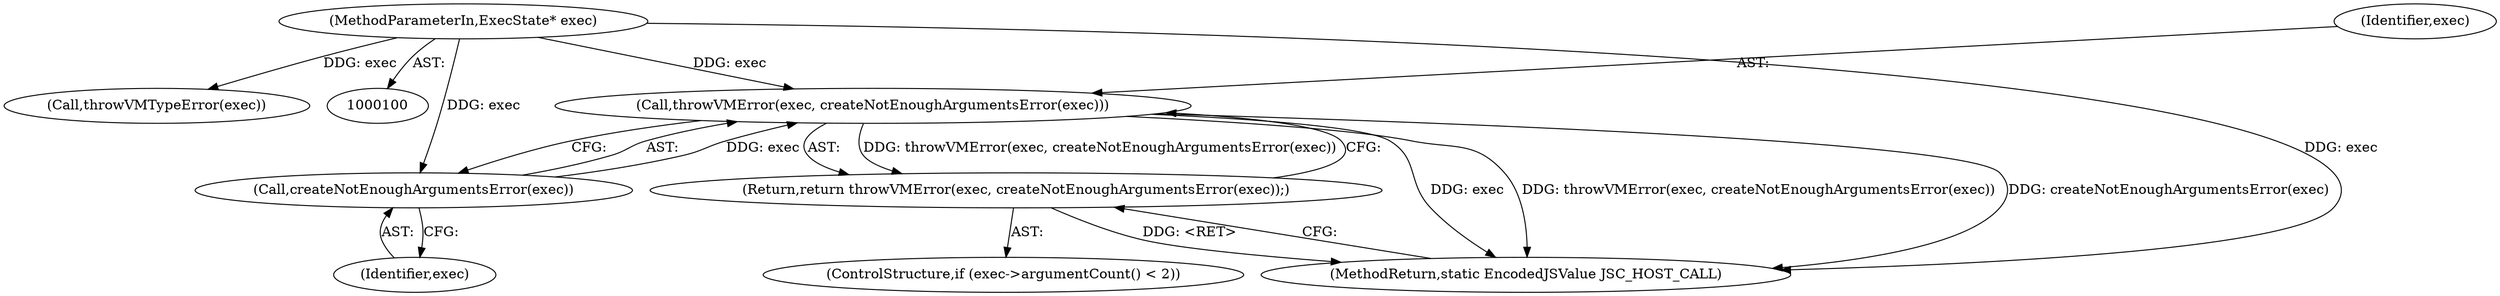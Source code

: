 digraph "0_Chrome_b944f670bb7a8a919daac497a4ea0536c954c201_42@pointer" {
"1000132" [label="(Call,throwVMError(exec, createNotEnoughArgumentsError(exec)))"];
"1000134" [label="(Call,createNotEnoughArgumentsError(exec))"];
"1000101" [label="(MethodParameterIn,ExecState* exec)"];
"1000131" [label="(Return,return throwVMError(exec, createNotEnoughArgumentsError(exec));)"];
"1000135" [label="(Identifier,exec)"];
"1000113" [label="(Call,throwVMTypeError(exec))"];
"1000131" [label="(Return,return throwVMError(exec, createNotEnoughArgumentsError(exec));)"];
"1000134" [label="(Call,createNotEnoughArgumentsError(exec))"];
"1000101" [label="(MethodParameterIn,ExecState* exec)"];
"1000133" [label="(Identifier,exec)"];
"1000154" [label="(MethodReturn,static EncodedJSValue JSC_HOST_CALL)"];
"1000132" [label="(Call,throwVMError(exec, createNotEnoughArgumentsError(exec)))"];
"1000127" [label="(ControlStructure,if (exec->argumentCount() < 2))"];
"1000132" -> "1000131"  [label="AST: "];
"1000132" -> "1000134"  [label="CFG: "];
"1000133" -> "1000132"  [label="AST: "];
"1000134" -> "1000132"  [label="AST: "];
"1000131" -> "1000132"  [label="CFG: "];
"1000132" -> "1000154"  [label="DDG: exec"];
"1000132" -> "1000154"  [label="DDG: throwVMError(exec, createNotEnoughArgumentsError(exec))"];
"1000132" -> "1000154"  [label="DDG: createNotEnoughArgumentsError(exec)"];
"1000132" -> "1000131"  [label="DDG: throwVMError(exec, createNotEnoughArgumentsError(exec))"];
"1000134" -> "1000132"  [label="DDG: exec"];
"1000101" -> "1000132"  [label="DDG: exec"];
"1000134" -> "1000135"  [label="CFG: "];
"1000135" -> "1000134"  [label="AST: "];
"1000101" -> "1000134"  [label="DDG: exec"];
"1000101" -> "1000100"  [label="AST: "];
"1000101" -> "1000154"  [label="DDG: exec"];
"1000101" -> "1000113"  [label="DDG: exec"];
"1000131" -> "1000127"  [label="AST: "];
"1000154" -> "1000131"  [label="CFG: "];
"1000131" -> "1000154"  [label="DDG: <RET>"];
}
